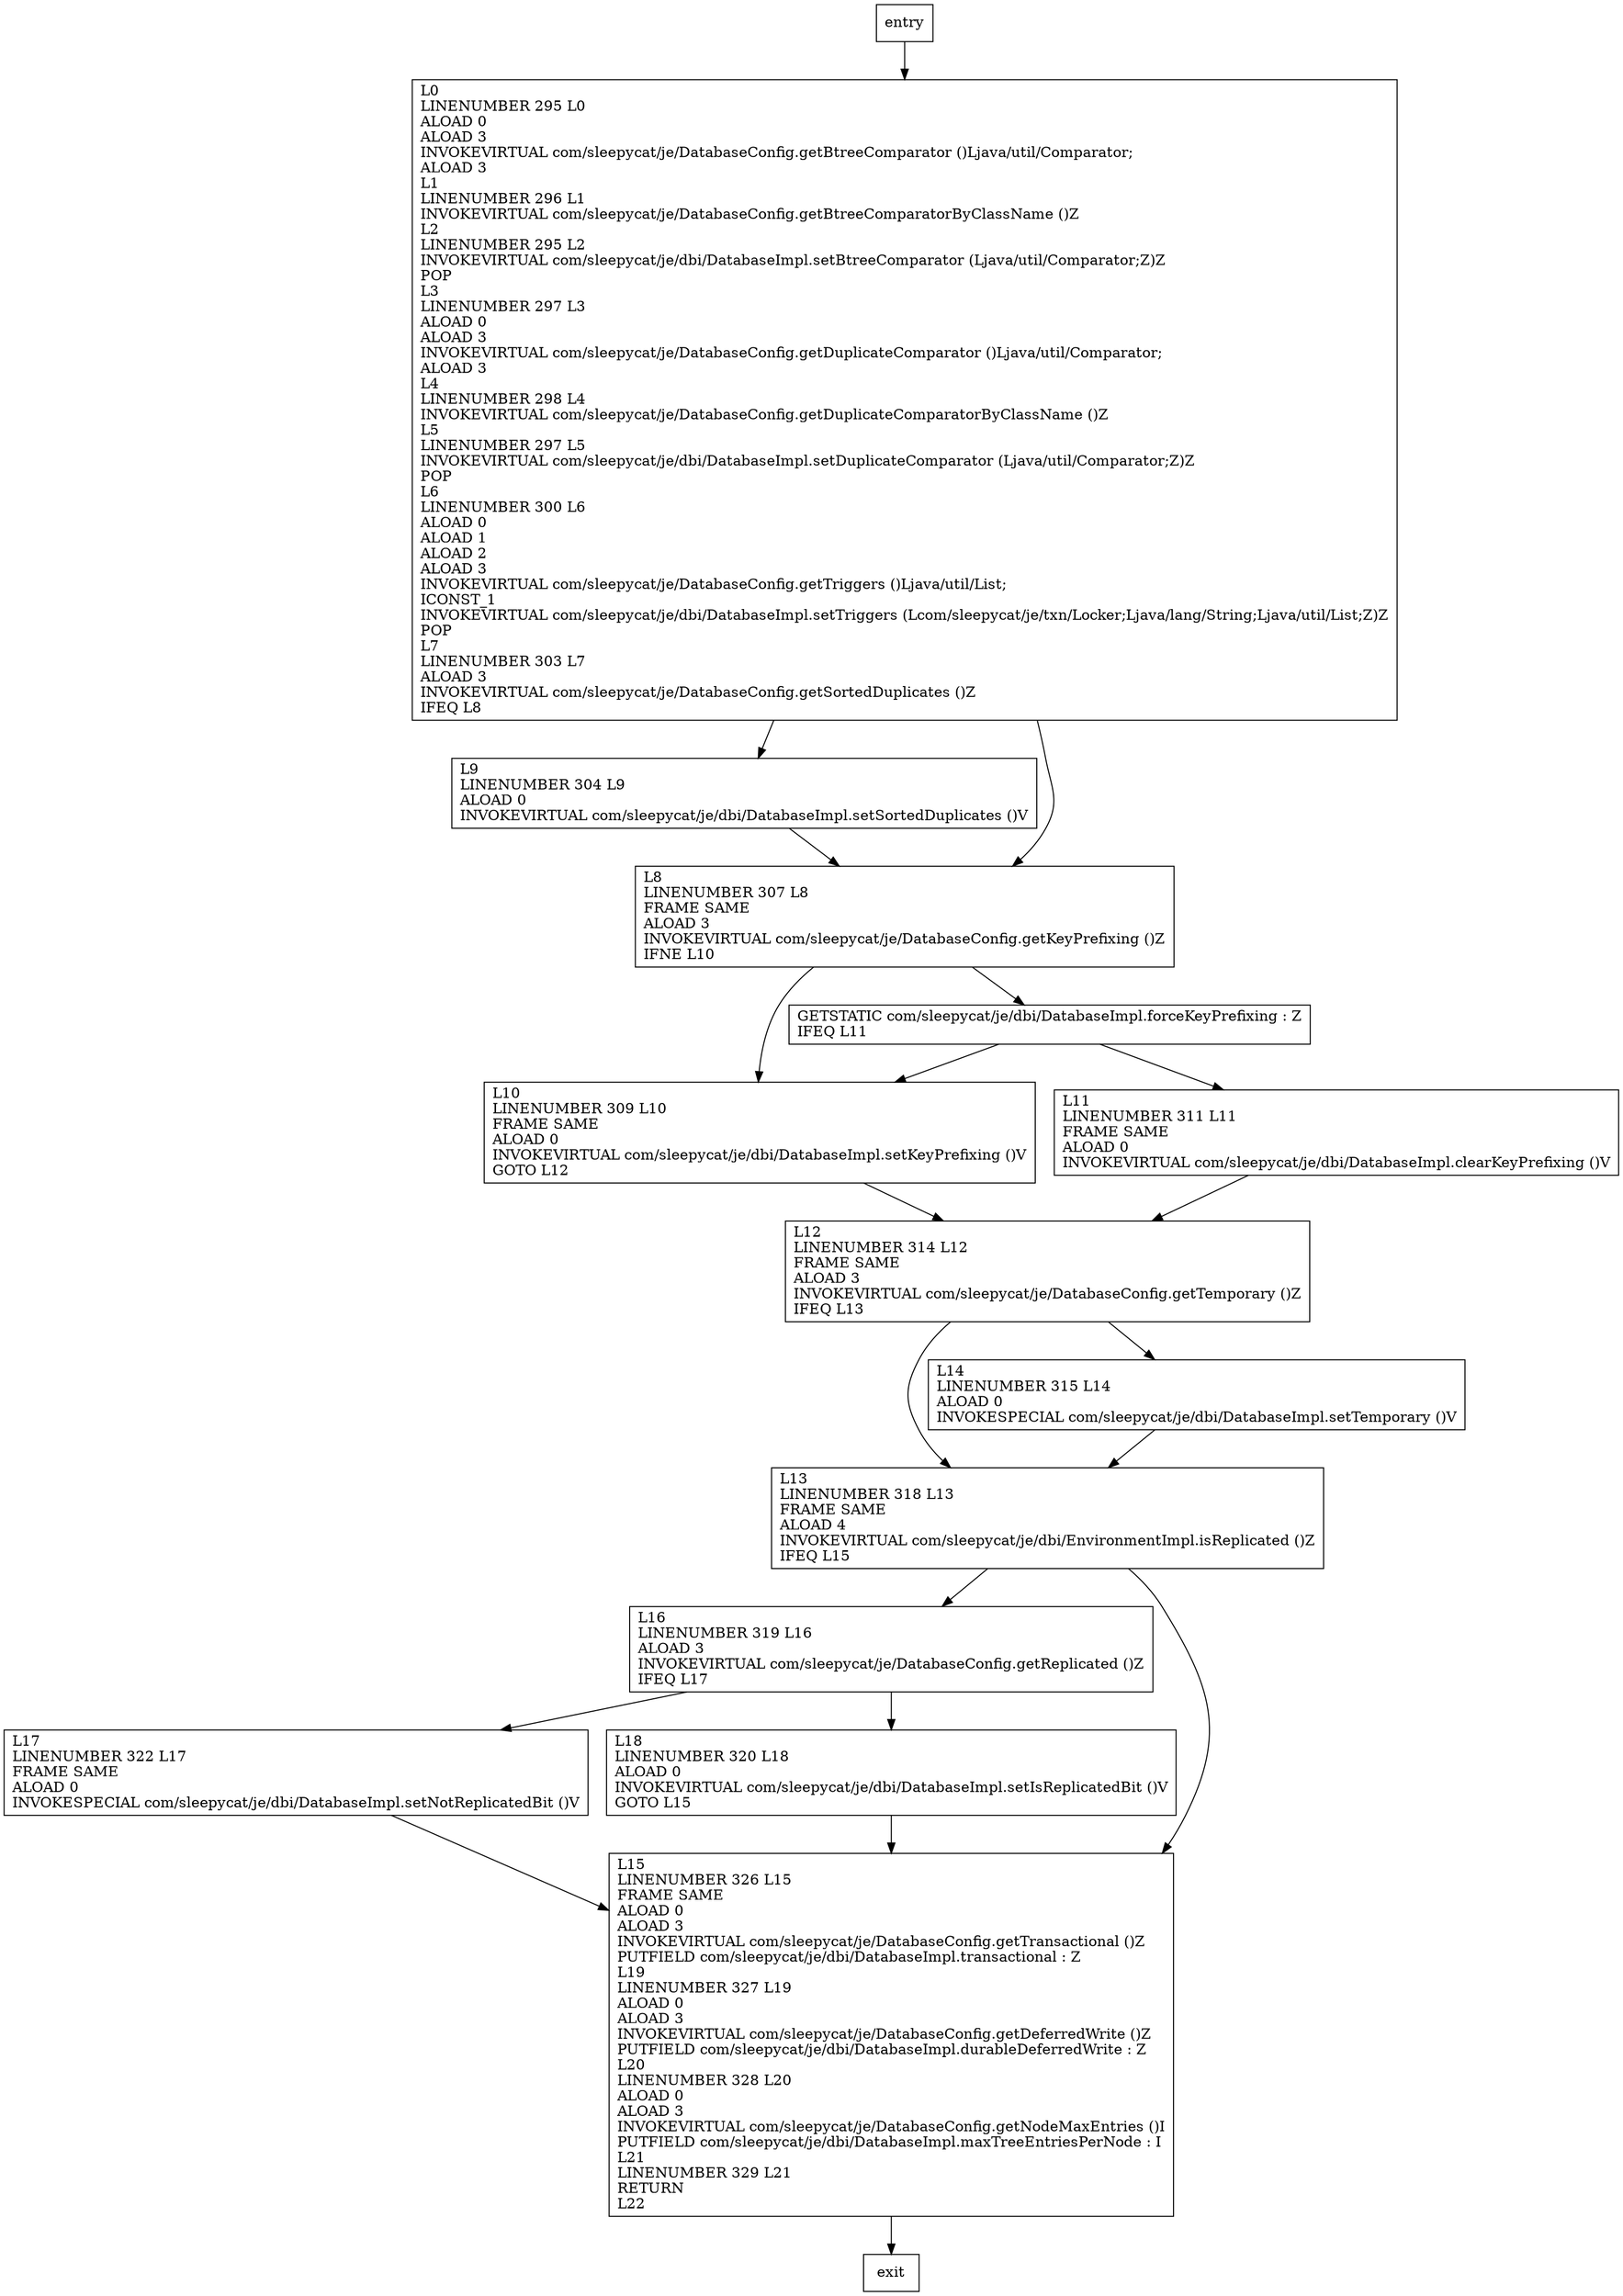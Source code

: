 digraph setConfigProperties {
node [shape=record];
1078820923 [label="GETSTATIC com/sleepycat/je/dbi/DatabaseImpl.forceKeyPrefixing : Z\lIFEQ L11\l"];
643546744 [label="L0\lLINENUMBER 295 L0\lALOAD 0\lALOAD 3\lINVOKEVIRTUAL com/sleepycat/je/DatabaseConfig.getBtreeComparator ()Ljava/util/Comparator;\lALOAD 3\lL1\lLINENUMBER 296 L1\lINVOKEVIRTUAL com/sleepycat/je/DatabaseConfig.getBtreeComparatorByClassName ()Z\lL2\lLINENUMBER 295 L2\lINVOKEVIRTUAL com/sleepycat/je/dbi/DatabaseImpl.setBtreeComparator (Ljava/util/Comparator;Z)Z\lPOP\lL3\lLINENUMBER 297 L3\lALOAD 0\lALOAD 3\lINVOKEVIRTUAL com/sleepycat/je/DatabaseConfig.getDuplicateComparator ()Ljava/util/Comparator;\lALOAD 3\lL4\lLINENUMBER 298 L4\lINVOKEVIRTUAL com/sleepycat/je/DatabaseConfig.getDuplicateComparatorByClassName ()Z\lL5\lLINENUMBER 297 L5\lINVOKEVIRTUAL com/sleepycat/je/dbi/DatabaseImpl.setDuplicateComparator (Ljava/util/Comparator;Z)Z\lPOP\lL6\lLINENUMBER 300 L6\lALOAD 0\lALOAD 1\lALOAD 2\lALOAD 3\lINVOKEVIRTUAL com/sleepycat/je/DatabaseConfig.getTriggers ()Ljava/util/List;\lICONST_1\lINVOKEVIRTUAL com/sleepycat/je/dbi/DatabaseImpl.setTriggers (Lcom/sleepycat/je/txn/Locker;Ljava/lang/String;Ljava/util/List;Z)Z\lPOP\lL7\lLINENUMBER 303 L7\lALOAD 3\lINVOKEVIRTUAL com/sleepycat/je/DatabaseConfig.getSortedDuplicates ()Z\lIFEQ L8\l"];
991842654 [label="L10\lLINENUMBER 309 L10\lFRAME SAME\lALOAD 0\lINVOKEVIRTUAL com/sleepycat/je/dbi/DatabaseImpl.setKeyPrefixing ()V\lGOTO L12\l"];
1242741917 [label="L9\lLINENUMBER 304 L9\lALOAD 0\lINVOKEVIRTUAL com/sleepycat/je/dbi/DatabaseImpl.setSortedDuplicates ()V\l"];
1312912595 [label="L8\lLINENUMBER 307 L8\lFRAME SAME\lALOAD 3\lINVOKEVIRTUAL com/sleepycat/je/DatabaseConfig.getKeyPrefixing ()Z\lIFNE L10\l"];
1182077655 [label="L16\lLINENUMBER 319 L16\lALOAD 3\lINVOKEVIRTUAL com/sleepycat/je/DatabaseConfig.getReplicated ()Z\lIFEQ L17\l"];
760462857 [label="L15\lLINENUMBER 326 L15\lFRAME SAME\lALOAD 0\lALOAD 3\lINVOKEVIRTUAL com/sleepycat/je/DatabaseConfig.getTransactional ()Z\lPUTFIELD com/sleepycat/je/dbi/DatabaseImpl.transactional : Z\lL19\lLINENUMBER 327 L19\lALOAD 0\lALOAD 3\lINVOKEVIRTUAL com/sleepycat/je/DatabaseConfig.getDeferredWrite ()Z\lPUTFIELD com/sleepycat/je/dbi/DatabaseImpl.durableDeferredWrite : Z\lL20\lLINENUMBER 328 L20\lALOAD 0\lALOAD 3\lINVOKEVIRTUAL com/sleepycat/je/DatabaseConfig.getNodeMaxEntries ()I\lPUTFIELD com/sleepycat/je/dbi/DatabaseImpl.maxTreeEntriesPerNode : I\lL21\lLINENUMBER 329 L21\lRETURN\lL22\l"];
1514549609 [label="L12\lLINENUMBER 314 L12\lFRAME SAME\lALOAD 3\lINVOKEVIRTUAL com/sleepycat/je/DatabaseConfig.getTemporary ()Z\lIFEQ L13\l"];
91198221 [label="L11\lLINENUMBER 311 L11\lFRAME SAME\lALOAD 0\lINVOKEVIRTUAL com/sleepycat/je/dbi/DatabaseImpl.clearKeyPrefixing ()V\l"];
28303738 [label="L17\lLINENUMBER 322 L17\lFRAME SAME\lALOAD 0\lINVOKESPECIAL com/sleepycat/je/dbi/DatabaseImpl.setNotReplicatedBit ()V\l"];
1073416670 [label="L13\lLINENUMBER 318 L13\lFRAME SAME\lALOAD 4\lINVOKEVIRTUAL com/sleepycat/je/dbi/EnvironmentImpl.isReplicated ()Z\lIFEQ L15\l"];
1719513490 [label="L18\lLINENUMBER 320 L18\lALOAD 0\lINVOKEVIRTUAL com/sleepycat/je/dbi/DatabaseImpl.setIsReplicatedBit ()V\lGOTO L15\l"];
320544734 [label="L14\lLINENUMBER 315 L14\lALOAD 0\lINVOKESPECIAL com/sleepycat/je/dbi/DatabaseImpl.setTemporary ()V\l"];
entry;
exit;
1078820923 -> 991842654
1078820923 -> 91198221
643546744 -> 1242741917
643546744 -> 1312912595
991842654 -> 1514549609
1242741917 -> 1312912595
1312912595 -> 1078820923
1312912595 -> 991842654
1182077655 -> 28303738
1182077655 -> 1719513490
entry -> 643546744
760462857 -> exit
1514549609 -> 1073416670
1514549609 -> 320544734
91198221 -> 1514549609
28303738 -> 760462857
1073416670 -> 760462857
1073416670 -> 1182077655
1719513490 -> 760462857
320544734 -> 1073416670
}

